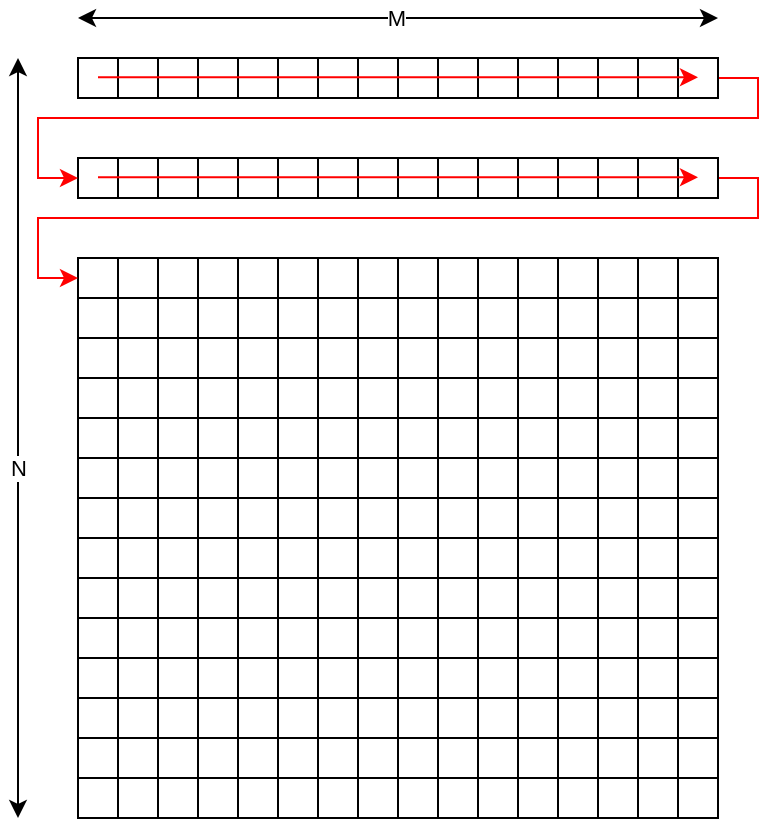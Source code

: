 <mxfile version="22.1.2" type="device">
  <diagram name="Page-1" id="9ADpsGQPW12dxdF6ZerZ">
    <mxGraphModel dx="733" dy="606" grid="1" gridSize="10" guides="1" tooltips="1" connect="1" arrows="1" fold="1" page="1" pageScale="1" pageWidth="827" pageHeight="1169" math="0" shadow="0">
      <root>
        <mxCell id="0" />
        <mxCell id="1" parent="0" />
        <mxCell id="JiLWpwbMJT4WZsWwf3IR-1" value="" style="whiteSpace=wrap;html=1;aspect=fixed;" vertex="1" parent="1">
          <mxGeometry x="240" y="240" width="20" height="20" as="geometry" />
        </mxCell>
        <mxCell id="JiLWpwbMJT4WZsWwf3IR-2" value="" style="whiteSpace=wrap;html=1;aspect=fixed;" vertex="1" parent="1">
          <mxGeometry x="260" y="240" width="20" height="20" as="geometry" />
        </mxCell>
        <mxCell id="JiLWpwbMJT4WZsWwf3IR-3" value="" style="whiteSpace=wrap;html=1;aspect=fixed;" vertex="1" parent="1">
          <mxGeometry x="280" y="240" width="20" height="20" as="geometry" />
        </mxCell>
        <mxCell id="JiLWpwbMJT4WZsWwf3IR-4" value="" style="whiteSpace=wrap;html=1;aspect=fixed;" vertex="1" parent="1">
          <mxGeometry x="300" y="240" width="20" height="20" as="geometry" />
        </mxCell>
        <mxCell id="JiLWpwbMJT4WZsWwf3IR-5" value="" style="whiteSpace=wrap;html=1;aspect=fixed;" vertex="1" parent="1">
          <mxGeometry x="320" y="240" width="20" height="20" as="geometry" />
        </mxCell>
        <mxCell id="JiLWpwbMJT4WZsWwf3IR-6" value="" style="whiteSpace=wrap;html=1;aspect=fixed;" vertex="1" parent="1">
          <mxGeometry x="340" y="240" width="20" height="20" as="geometry" />
        </mxCell>
        <mxCell id="JiLWpwbMJT4WZsWwf3IR-7" value="" style="whiteSpace=wrap;html=1;aspect=fixed;" vertex="1" parent="1">
          <mxGeometry x="360" y="240" width="20" height="20" as="geometry" />
        </mxCell>
        <mxCell id="JiLWpwbMJT4WZsWwf3IR-8" value="" style="whiteSpace=wrap;html=1;aspect=fixed;" vertex="1" parent="1">
          <mxGeometry x="380" y="240" width="20" height="20" as="geometry" />
        </mxCell>
        <mxCell id="JiLWpwbMJT4WZsWwf3IR-9" value="" style="whiteSpace=wrap;html=1;aspect=fixed;" vertex="1" parent="1">
          <mxGeometry x="400" y="240" width="20" height="20" as="geometry" />
        </mxCell>
        <mxCell id="JiLWpwbMJT4WZsWwf3IR-10" value="" style="whiteSpace=wrap;html=1;aspect=fixed;" vertex="1" parent="1">
          <mxGeometry x="420" y="240" width="20" height="20" as="geometry" />
        </mxCell>
        <mxCell id="JiLWpwbMJT4WZsWwf3IR-11" value="" style="whiteSpace=wrap;html=1;aspect=fixed;" vertex="1" parent="1">
          <mxGeometry x="440" y="240" width="20" height="20" as="geometry" />
        </mxCell>
        <mxCell id="JiLWpwbMJT4WZsWwf3IR-12" value="" style="whiteSpace=wrap;html=1;aspect=fixed;" vertex="1" parent="1">
          <mxGeometry x="460" y="240" width="20" height="20" as="geometry" />
        </mxCell>
        <mxCell id="JiLWpwbMJT4WZsWwf3IR-13" value="" style="whiteSpace=wrap;html=1;aspect=fixed;" vertex="1" parent="1">
          <mxGeometry x="240" y="290" width="20" height="20" as="geometry" />
        </mxCell>
        <mxCell id="JiLWpwbMJT4WZsWwf3IR-14" value="" style="whiteSpace=wrap;html=1;aspect=fixed;" vertex="1" parent="1">
          <mxGeometry x="260" y="290" width="20" height="20" as="geometry" />
        </mxCell>
        <mxCell id="JiLWpwbMJT4WZsWwf3IR-15" value="" style="whiteSpace=wrap;html=1;aspect=fixed;" vertex="1" parent="1">
          <mxGeometry x="280" y="290" width="20" height="20" as="geometry" />
        </mxCell>
        <mxCell id="JiLWpwbMJT4WZsWwf3IR-16" value="" style="whiteSpace=wrap;html=1;aspect=fixed;" vertex="1" parent="1">
          <mxGeometry x="300" y="290" width="20" height="20" as="geometry" />
        </mxCell>
        <mxCell id="JiLWpwbMJT4WZsWwf3IR-17" value="" style="whiteSpace=wrap;html=1;aspect=fixed;" vertex="1" parent="1">
          <mxGeometry x="320" y="290" width="20" height="20" as="geometry" />
        </mxCell>
        <mxCell id="JiLWpwbMJT4WZsWwf3IR-18" value="" style="whiteSpace=wrap;html=1;aspect=fixed;" vertex="1" parent="1">
          <mxGeometry x="340" y="290" width="20" height="20" as="geometry" />
        </mxCell>
        <mxCell id="JiLWpwbMJT4WZsWwf3IR-19" value="" style="whiteSpace=wrap;html=1;aspect=fixed;" vertex="1" parent="1">
          <mxGeometry x="360" y="290" width="20" height="20" as="geometry" />
        </mxCell>
        <mxCell id="JiLWpwbMJT4WZsWwf3IR-20" value="" style="whiteSpace=wrap;html=1;aspect=fixed;" vertex="1" parent="1">
          <mxGeometry x="380" y="290" width="20" height="20" as="geometry" />
        </mxCell>
        <mxCell id="JiLWpwbMJT4WZsWwf3IR-21" value="" style="whiteSpace=wrap;html=1;aspect=fixed;" vertex="1" parent="1">
          <mxGeometry x="400" y="290" width="20" height="20" as="geometry" />
        </mxCell>
        <mxCell id="JiLWpwbMJT4WZsWwf3IR-22" value="" style="whiteSpace=wrap;html=1;aspect=fixed;" vertex="1" parent="1">
          <mxGeometry x="420" y="290" width="20" height="20" as="geometry" />
        </mxCell>
        <mxCell id="JiLWpwbMJT4WZsWwf3IR-23" value="" style="whiteSpace=wrap;html=1;aspect=fixed;" vertex="1" parent="1">
          <mxGeometry x="440" y="290" width="20" height="20" as="geometry" />
        </mxCell>
        <mxCell id="JiLWpwbMJT4WZsWwf3IR-24" value="" style="whiteSpace=wrap;html=1;aspect=fixed;" vertex="1" parent="1">
          <mxGeometry x="460" y="290" width="20" height="20" as="geometry" />
        </mxCell>
        <mxCell id="JiLWpwbMJT4WZsWwf3IR-25" value="" style="whiteSpace=wrap;html=1;aspect=fixed;" vertex="1" parent="1">
          <mxGeometry x="240" y="340" width="20" height="20" as="geometry" />
        </mxCell>
        <mxCell id="JiLWpwbMJT4WZsWwf3IR-26" value="" style="whiteSpace=wrap;html=1;aspect=fixed;" vertex="1" parent="1">
          <mxGeometry x="260" y="340" width="20" height="20" as="geometry" />
        </mxCell>
        <mxCell id="JiLWpwbMJT4WZsWwf3IR-27" value="" style="whiteSpace=wrap;html=1;aspect=fixed;" vertex="1" parent="1">
          <mxGeometry x="280" y="340" width="20" height="20" as="geometry" />
        </mxCell>
        <mxCell id="JiLWpwbMJT4WZsWwf3IR-28" value="" style="whiteSpace=wrap;html=1;aspect=fixed;" vertex="1" parent="1">
          <mxGeometry x="300" y="340" width="20" height="20" as="geometry" />
        </mxCell>
        <mxCell id="JiLWpwbMJT4WZsWwf3IR-29" value="" style="whiteSpace=wrap;html=1;aspect=fixed;" vertex="1" parent="1">
          <mxGeometry x="320" y="340" width="20" height="20" as="geometry" />
        </mxCell>
        <mxCell id="JiLWpwbMJT4WZsWwf3IR-30" value="" style="whiteSpace=wrap;html=1;aspect=fixed;" vertex="1" parent="1">
          <mxGeometry x="340" y="340" width="20" height="20" as="geometry" />
        </mxCell>
        <mxCell id="JiLWpwbMJT4WZsWwf3IR-31" value="" style="whiteSpace=wrap;html=1;aspect=fixed;" vertex="1" parent="1">
          <mxGeometry x="360" y="340" width="20" height="20" as="geometry" />
        </mxCell>
        <mxCell id="JiLWpwbMJT4WZsWwf3IR-32" value="" style="whiteSpace=wrap;html=1;aspect=fixed;" vertex="1" parent="1">
          <mxGeometry x="380" y="340" width="20" height="20" as="geometry" />
        </mxCell>
        <mxCell id="JiLWpwbMJT4WZsWwf3IR-33" value="" style="whiteSpace=wrap;html=1;aspect=fixed;" vertex="1" parent="1">
          <mxGeometry x="400" y="340" width="20" height="20" as="geometry" />
        </mxCell>
        <mxCell id="JiLWpwbMJT4WZsWwf3IR-34" value="" style="whiteSpace=wrap;html=1;aspect=fixed;" vertex="1" parent="1">
          <mxGeometry x="420" y="340" width="20" height="20" as="geometry" />
        </mxCell>
        <mxCell id="JiLWpwbMJT4WZsWwf3IR-35" value="" style="whiteSpace=wrap;html=1;aspect=fixed;" vertex="1" parent="1">
          <mxGeometry x="440" y="340" width="20" height="20" as="geometry" />
        </mxCell>
        <mxCell id="JiLWpwbMJT4WZsWwf3IR-36" value="" style="whiteSpace=wrap;html=1;aspect=fixed;" vertex="1" parent="1">
          <mxGeometry x="460" y="340" width="20" height="20" as="geometry" />
        </mxCell>
        <mxCell id="JiLWpwbMJT4WZsWwf3IR-37" value="" style="whiteSpace=wrap;html=1;aspect=fixed;" vertex="1" parent="1">
          <mxGeometry x="240" y="360" width="20" height="20" as="geometry" />
        </mxCell>
        <mxCell id="JiLWpwbMJT4WZsWwf3IR-38" value="" style="whiteSpace=wrap;html=1;aspect=fixed;" vertex="1" parent="1">
          <mxGeometry x="260" y="360" width="20" height="20" as="geometry" />
        </mxCell>
        <mxCell id="JiLWpwbMJT4WZsWwf3IR-39" value="" style="whiteSpace=wrap;html=1;aspect=fixed;" vertex="1" parent="1">
          <mxGeometry x="280" y="360" width="20" height="20" as="geometry" />
        </mxCell>
        <mxCell id="JiLWpwbMJT4WZsWwf3IR-40" value="" style="whiteSpace=wrap;html=1;aspect=fixed;" vertex="1" parent="1">
          <mxGeometry x="300" y="360" width="20" height="20" as="geometry" />
        </mxCell>
        <mxCell id="JiLWpwbMJT4WZsWwf3IR-41" value="" style="whiteSpace=wrap;html=1;aspect=fixed;" vertex="1" parent="1">
          <mxGeometry x="320" y="360" width="20" height="20" as="geometry" />
        </mxCell>
        <mxCell id="JiLWpwbMJT4WZsWwf3IR-42" value="" style="whiteSpace=wrap;html=1;aspect=fixed;" vertex="1" parent="1">
          <mxGeometry x="340" y="360" width="20" height="20" as="geometry" />
        </mxCell>
        <mxCell id="JiLWpwbMJT4WZsWwf3IR-43" value="" style="whiteSpace=wrap;html=1;aspect=fixed;" vertex="1" parent="1">
          <mxGeometry x="360" y="360" width="20" height="20" as="geometry" />
        </mxCell>
        <mxCell id="JiLWpwbMJT4WZsWwf3IR-44" value="" style="whiteSpace=wrap;html=1;aspect=fixed;" vertex="1" parent="1">
          <mxGeometry x="380" y="360" width="20" height="20" as="geometry" />
        </mxCell>
        <mxCell id="JiLWpwbMJT4WZsWwf3IR-45" value="" style="whiteSpace=wrap;html=1;aspect=fixed;" vertex="1" parent="1">
          <mxGeometry x="400" y="360" width="20" height="20" as="geometry" />
        </mxCell>
        <mxCell id="JiLWpwbMJT4WZsWwf3IR-46" value="" style="whiteSpace=wrap;html=1;aspect=fixed;" vertex="1" parent="1">
          <mxGeometry x="420" y="360" width="20" height="20" as="geometry" />
        </mxCell>
        <mxCell id="JiLWpwbMJT4WZsWwf3IR-47" value="" style="whiteSpace=wrap;html=1;aspect=fixed;" vertex="1" parent="1">
          <mxGeometry x="440" y="360" width="20" height="20" as="geometry" />
        </mxCell>
        <mxCell id="JiLWpwbMJT4WZsWwf3IR-48" value="" style="whiteSpace=wrap;html=1;aspect=fixed;" vertex="1" parent="1">
          <mxGeometry x="460" y="360" width="20" height="20" as="geometry" />
        </mxCell>
        <mxCell id="JiLWpwbMJT4WZsWwf3IR-49" value="" style="whiteSpace=wrap;html=1;aspect=fixed;" vertex="1" parent="1">
          <mxGeometry x="240" y="380" width="20" height="20" as="geometry" />
        </mxCell>
        <mxCell id="JiLWpwbMJT4WZsWwf3IR-50" value="" style="whiteSpace=wrap;html=1;aspect=fixed;" vertex="1" parent="1">
          <mxGeometry x="260" y="380" width="20" height="20" as="geometry" />
        </mxCell>
        <mxCell id="JiLWpwbMJT4WZsWwf3IR-51" value="" style="whiteSpace=wrap;html=1;aspect=fixed;" vertex="1" parent="1">
          <mxGeometry x="280" y="380" width="20" height="20" as="geometry" />
        </mxCell>
        <mxCell id="JiLWpwbMJT4WZsWwf3IR-52" value="" style="whiteSpace=wrap;html=1;aspect=fixed;" vertex="1" parent="1">
          <mxGeometry x="300" y="380" width="20" height="20" as="geometry" />
        </mxCell>
        <mxCell id="JiLWpwbMJT4WZsWwf3IR-53" value="" style="whiteSpace=wrap;html=1;aspect=fixed;" vertex="1" parent="1">
          <mxGeometry x="320" y="380" width="20" height="20" as="geometry" />
        </mxCell>
        <mxCell id="JiLWpwbMJT4WZsWwf3IR-54" value="" style="whiteSpace=wrap;html=1;aspect=fixed;" vertex="1" parent="1">
          <mxGeometry x="340" y="380" width="20" height="20" as="geometry" />
        </mxCell>
        <mxCell id="JiLWpwbMJT4WZsWwf3IR-55" value="" style="whiteSpace=wrap;html=1;aspect=fixed;" vertex="1" parent="1">
          <mxGeometry x="360" y="380" width="20" height="20" as="geometry" />
        </mxCell>
        <mxCell id="JiLWpwbMJT4WZsWwf3IR-56" value="" style="whiteSpace=wrap;html=1;aspect=fixed;" vertex="1" parent="1">
          <mxGeometry x="380" y="380" width="20" height="20" as="geometry" />
        </mxCell>
        <mxCell id="JiLWpwbMJT4WZsWwf3IR-57" value="" style="whiteSpace=wrap;html=1;aspect=fixed;" vertex="1" parent="1">
          <mxGeometry x="400" y="380" width="20" height="20" as="geometry" />
        </mxCell>
        <mxCell id="JiLWpwbMJT4WZsWwf3IR-58" value="" style="whiteSpace=wrap;html=1;aspect=fixed;" vertex="1" parent="1">
          <mxGeometry x="420" y="380" width="20" height="20" as="geometry" />
        </mxCell>
        <mxCell id="JiLWpwbMJT4WZsWwf3IR-59" value="" style="whiteSpace=wrap;html=1;aspect=fixed;" vertex="1" parent="1">
          <mxGeometry x="440" y="380" width="20" height="20" as="geometry" />
        </mxCell>
        <mxCell id="JiLWpwbMJT4WZsWwf3IR-60" value="" style="whiteSpace=wrap;html=1;aspect=fixed;" vertex="1" parent="1">
          <mxGeometry x="460" y="380" width="20" height="20" as="geometry" />
        </mxCell>
        <mxCell id="JiLWpwbMJT4WZsWwf3IR-61" value="" style="whiteSpace=wrap;html=1;aspect=fixed;" vertex="1" parent="1">
          <mxGeometry x="240" y="400" width="20" height="20" as="geometry" />
        </mxCell>
        <mxCell id="JiLWpwbMJT4WZsWwf3IR-62" value="" style="whiteSpace=wrap;html=1;aspect=fixed;" vertex="1" parent="1">
          <mxGeometry x="260" y="400" width="20" height="20" as="geometry" />
        </mxCell>
        <mxCell id="JiLWpwbMJT4WZsWwf3IR-63" value="" style="whiteSpace=wrap;html=1;aspect=fixed;" vertex="1" parent="1">
          <mxGeometry x="280" y="400" width="20" height="20" as="geometry" />
        </mxCell>
        <mxCell id="JiLWpwbMJT4WZsWwf3IR-64" value="" style="whiteSpace=wrap;html=1;aspect=fixed;" vertex="1" parent="1">
          <mxGeometry x="300" y="400" width="20" height="20" as="geometry" />
        </mxCell>
        <mxCell id="JiLWpwbMJT4WZsWwf3IR-65" value="" style="whiteSpace=wrap;html=1;aspect=fixed;" vertex="1" parent="1">
          <mxGeometry x="320" y="400" width="20" height="20" as="geometry" />
        </mxCell>
        <mxCell id="JiLWpwbMJT4WZsWwf3IR-66" value="" style="whiteSpace=wrap;html=1;aspect=fixed;" vertex="1" parent="1">
          <mxGeometry x="340" y="400" width="20" height="20" as="geometry" />
        </mxCell>
        <mxCell id="JiLWpwbMJT4WZsWwf3IR-67" value="" style="whiteSpace=wrap;html=1;aspect=fixed;" vertex="1" parent="1">
          <mxGeometry x="360" y="400" width="20" height="20" as="geometry" />
        </mxCell>
        <mxCell id="JiLWpwbMJT4WZsWwf3IR-68" value="" style="whiteSpace=wrap;html=1;aspect=fixed;" vertex="1" parent="1">
          <mxGeometry x="380" y="400" width="20" height="20" as="geometry" />
        </mxCell>
        <mxCell id="JiLWpwbMJT4WZsWwf3IR-69" value="" style="whiteSpace=wrap;html=1;aspect=fixed;" vertex="1" parent="1">
          <mxGeometry x="400" y="400" width="20" height="20" as="geometry" />
        </mxCell>
        <mxCell id="JiLWpwbMJT4WZsWwf3IR-70" value="" style="whiteSpace=wrap;html=1;aspect=fixed;" vertex="1" parent="1">
          <mxGeometry x="420" y="400" width="20" height="20" as="geometry" />
        </mxCell>
        <mxCell id="JiLWpwbMJT4WZsWwf3IR-71" value="" style="whiteSpace=wrap;html=1;aspect=fixed;" vertex="1" parent="1">
          <mxGeometry x="440" y="400" width="20" height="20" as="geometry" />
        </mxCell>
        <mxCell id="JiLWpwbMJT4WZsWwf3IR-72" value="" style="whiteSpace=wrap;html=1;aspect=fixed;" vertex="1" parent="1">
          <mxGeometry x="460" y="400" width="20" height="20" as="geometry" />
        </mxCell>
        <mxCell id="JiLWpwbMJT4WZsWwf3IR-73" value="" style="whiteSpace=wrap;html=1;aspect=fixed;" vertex="1" parent="1">
          <mxGeometry x="240" y="420" width="20" height="20" as="geometry" />
        </mxCell>
        <mxCell id="JiLWpwbMJT4WZsWwf3IR-74" value="" style="whiteSpace=wrap;html=1;aspect=fixed;" vertex="1" parent="1">
          <mxGeometry x="260" y="420" width="20" height="20" as="geometry" />
        </mxCell>
        <mxCell id="JiLWpwbMJT4WZsWwf3IR-75" value="" style="whiteSpace=wrap;html=1;aspect=fixed;" vertex="1" parent="1">
          <mxGeometry x="280" y="420" width="20" height="20" as="geometry" />
        </mxCell>
        <mxCell id="JiLWpwbMJT4WZsWwf3IR-76" value="" style="whiteSpace=wrap;html=1;aspect=fixed;" vertex="1" parent="1">
          <mxGeometry x="300" y="420" width="20" height="20" as="geometry" />
        </mxCell>
        <mxCell id="JiLWpwbMJT4WZsWwf3IR-77" value="" style="whiteSpace=wrap;html=1;aspect=fixed;" vertex="1" parent="1">
          <mxGeometry x="320" y="420" width="20" height="20" as="geometry" />
        </mxCell>
        <mxCell id="JiLWpwbMJT4WZsWwf3IR-78" value="" style="whiteSpace=wrap;html=1;aspect=fixed;" vertex="1" parent="1">
          <mxGeometry x="340" y="420" width="20" height="20" as="geometry" />
        </mxCell>
        <mxCell id="JiLWpwbMJT4WZsWwf3IR-79" value="" style="whiteSpace=wrap;html=1;aspect=fixed;" vertex="1" parent="1">
          <mxGeometry x="360" y="420" width="20" height="20" as="geometry" />
        </mxCell>
        <mxCell id="JiLWpwbMJT4WZsWwf3IR-80" value="" style="whiteSpace=wrap;html=1;aspect=fixed;" vertex="1" parent="1">
          <mxGeometry x="380" y="420" width="20" height="20" as="geometry" />
        </mxCell>
        <mxCell id="JiLWpwbMJT4WZsWwf3IR-81" value="" style="whiteSpace=wrap;html=1;aspect=fixed;" vertex="1" parent="1">
          <mxGeometry x="400" y="420" width="20" height="20" as="geometry" />
        </mxCell>
        <mxCell id="JiLWpwbMJT4WZsWwf3IR-82" value="" style="whiteSpace=wrap;html=1;aspect=fixed;" vertex="1" parent="1">
          <mxGeometry x="420" y="420" width="20" height="20" as="geometry" />
        </mxCell>
        <mxCell id="JiLWpwbMJT4WZsWwf3IR-83" value="" style="whiteSpace=wrap;html=1;aspect=fixed;" vertex="1" parent="1">
          <mxGeometry x="440" y="420" width="20" height="20" as="geometry" />
        </mxCell>
        <mxCell id="JiLWpwbMJT4WZsWwf3IR-84" value="" style="whiteSpace=wrap;html=1;aspect=fixed;" vertex="1" parent="1">
          <mxGeometry x="460" y="420" width="20" height="20" as="geometry" />
        </mxCell>
        <mxCell id="JiLWpwbMJT4WZsWwf3IR-85" value="" style="whiteSpace=wrap;html=1;aspect=fixed;" vertex="1" parent="1">
          <mxGeometry x="240" y="440" width="20" height="20" as="geometry" />
        </mxCell>
        <mxCell id="JiLWpwbMJT4WZsWwf3IR-86" value="" style="whiteSpace=wrap;html=1;aspect=fixed;" vertex="1" parent="1">
          <mxGeometry x="260" y="440" width="20" height="20" as="geometry" />
        </mxCell>
        <mxCell id="JiLWpwbMJT4WZsWwf3IR-87" value="" style="whiteSpace=wrap;html=1;aspect=fixed;" vertex="1" parent="1">
          <mxGeometry x="280" y="440" width="20" height="20" as="geometry" />
        </mxCell>
        <mxCell id="JiLWpwbMJT4WZsWwf3IR-88" value="" style="whiteSpace=wrap;html=1;aspect=fixed;" vertex="1" parent="1">
          <mxGeometry x="300" y="440" width="20" height="20" as="geometry" />
        </mxCell>
        <mxCell id="JiLWpwbMJT4WZsWwf3IR-89" value="" style="whiteSpace=wrap;html=1;aspect=fixed;" vertex="1" parent="1">
          <mxGeometry x="320" y="440" width="20" height="20" as="geometry" />
        </mxCell>
        <mxCell id="JiLWpwbMJT4WZsWwf3IR-90" value="" style="whiteSpace=wrap;html=1;aspect=fixed;" vertex="1" parent="1">
          <mxGeometry x="340" y="440" width="20" height="20" as="geometry" />
        </mxCell>
        <mxCell id="JiLWpwbMJT4WZsWwf3IR-91" value="" style="whiteSpace=wrap;html=1;aspect=fixed;" vertex="1" parent="1">
          <mxGeometry x="360" y="440" width="20" height="20" as="geometry" />
        </mxCell>
        <mxCell id="JiLWpwbMJT4WZsWwf3IR-92" value="" style="whiteSpace=wrap;html=1;aspect=fixed;" vertex="1" parent="1">
          <mxGeometry x="380" y="440" width="20" height="20" as="geometry" />
        </mxCell>
        <mxCell id="JiLWpwbMJT4WZsWwf3IR-93" value="" style="whiteSpace=wrap;html=1;aspect=fixed;" vertex="1" parent="1">
          <mxGeometry x="400" y="440" width="20" height="20" as="geometry" />
        </mxCell>
        <mxCell id="JiLWpwbMJT4WZsWwf3IR-94" value="" style="whiteSpace=wrap;html=1;aspect=fixed;" vertex="1" parent="1">
          <mxGeometry x="420" y="440" width="20" height="20" as="geometry" />
        </mxCell>
        <mxCell id="JiLWpwbMJT4WZsWwf3IR-95" value="" style="whiteSpace=wrap;html=1;aspect=fixed;" vertex="1" parent="1">
          <mxGeometry x="440" y="440" width="20" height="20" as="geometry" />
        </mxCell>
        <mxCell id="JiLWpwbMJT4WZsWwf3IR-96" value="" style="whiteSpace=wrap;html=1;aspect=fixed;" vertex="1" parent="1">
          <mxGeometry x="460" y="440" width="20" height="20" as="geometry" />
        </mxCell>
        <mxCell id="JiLWpwbMJT4WZsWwf3IR-97" value="" style="whiteSpace=wrap;html=1;aspect=fixed;" vertex="1" parent="1">
          <mxGeometry x="240" y="460" width="20" height="20" as="geometry" />
        </mxCell>
        <mxCell id="JiLWpwbMJT4WZsWwf3IR-98" value="" style="whiteSpace=wrap;html=1;aspect=fixed;" vertex="1" parent="1">
          <mxGeometry x="260" y="460" width="20" height="20" as="geometry" />
        </mxCell>
        <mxCell id="JiLWpwbMJT4WZsWwf3IR-99" value="" style="whiteSpace=wrap;html=1;aspect=fixed;" vertex="1" parent="1">
          <mxGeometry x="280" y="460" width="20" height="20" as="geometry" />
        </mxCell>
        <mxCell id="JiLWpwbMJT4WZsWwf3IR-100" value="" style="whiteSpace=wrap;html=1;aspect=fixed;" vertex="1" parent="1">
          <mxGeometry x="300" y="460" width="20" height="20" as="geometry" />
        </mxCell>
        <mxCell id="JiLWpwbMJT4WZsWwf3IR-101" value="" style="whiteSpace=wrap;html=1;aspect=fixed;" vertex="1" parent="1">
          <mxGeometry x="320" y="460" width="20" height="20" as="geometry" />
        </mxCell>
        <mxCell id="JiLWpwbMJT4WZsWwf3IR-102" value="" style="whiteSpace=wrap;html=1;aspect=fixed;" vertex="1" parent="1">
          <mxGeometry x="340" y="460" width="20" height="20" as="geometry" />
        </mxCell>
        <mxCell id="JiLWpwbMJT4WZsWwf3IR-103" value="" style="whiteSpace=wrap;html=1;aspect=fixed;" vertex="1" parent="1">
          <mxGeometry x="360" y="460" width="20" height="20" as="geometry" />
        </mxCell>
        <mxCell id="JiLWpwbMJT4WZsWwf3IR-104" value="" style="whiteSpace=wrap;html=1;aspect=fixed;" vertex="1" parent="1">
          <mxGeometry x="380" y="460" width="20" height="20" as="geometry" />
        </mxCell>
        <mxCell id="JiLWpwbMJT4WZsWwf3IR-105" value="" style="whiteSpace=wrap;html=1;aspect=fixed;" vertex="1" parent="1">
          <mxGeometry x="400" y="460" width="20" height="20" as="geometry" />
        </mxCell>
        <mxCell id="JiLWpwbMJT4WZsWwf3IR-106" value="" style="whiteSpace=wrap;html=1;aspect=fixed;" vertex="1" parent="1">
          <mxGeometry x="420" y="460" width="20" height="20" as="geometry" />
        </mxCell>
        <mxCell id="JiLWpwbMJT4WZsWwf3IR-107" value="" style="whiteSpace=wrap;html=1;aspect=fixed;" vertex="1" parent="1">
          <mxGeometry x="440" y="460" width="20" height="20" as="geometry" />
        </mxCell>
        <mxCell id="JiLWpwbMJT4WZsWwf3IR-108" value="" style="whiteSpace=wrap;html=1;aspect=fixed;" vertex="1" parent="1">
          <mxGeometry x="460" y="460" width="20" height="20" as="geometry" />
        </mxCell>
        <mxCell id="JiLWpwbMJT4WZsWwf3IR-109" value="" style="whiteSpace=wrap;html=1;aspect=fixed;" vertex="1" parent="1">
          <mxGeometry x="240" y="480" width="20" height="20" as="geometry" />
        </mxCell>
        <mxCell id="JiLWpwbMJT4WZsWwf3IR-110" value="" style="whiteSpace=wrap;html=1;aspect=fixed;" vertex="1" parent="1">
          <mxGeometry x="260" y="480" width="20" height="20" as="geometry" />
        </mxCell>
        <mxCell id="JiLWpwbMJT4WZsWwf3IR-111" value="" style="whiteSpace=wrap;html=1;aspect=fixed;" vertex="1" parent="1">
          <mxGeometry x="280" y="480" width="20" height="20" as="geometry" />
        </mxCell>
        <mxCell id="JiLWpwbMJT4WZsWwf3IR-112" value="" style="whiteSpace=wrap;html=1;aspect=fixed;" vertex="1" parent="1">
          <mxGeometry x="300" y="480" width="20" height="20" as="geometry" />
        </mxCell>
        <mxCell id="JiLWpwbMJT4WZsWwf3IR-113" value="" style="whiteSpace=wrap;html=1;aspect=fixed;" vertex="1" parent="1">
          <mxGeometry x="320" y="480" width="20" height="20" as="geometry" />
        </mxCell>
        <mxCell id="JiLWpwbMJT4WZsWwf3IR-114" value="" style="whiteSpace=wrap;html=1;aspect=fixed;" vertex="1" parent="1">
          <mxGeometry x="340" y="480" width="20" height="20" as="geometry" />
        </mxCell>
        <mxCell id="JiLWpwbMJT4WZsWwf3IR-115" value="" style="whiteSpace=wrap;html=1;aspect=fixed;" vertex="1" parent="1">
          <mxGeometry x="360" y="480" width="20" height="20" as="geometry" />
        </mxCell>
        <mxCell id="JiLWpwbMJT4WZsWwf3IR-116" value="" style="whiteSpace=wrap;html=1;aspect=fixed;" vertex="1" parent="1">
          <mxGeometry x="380" y="480" width="20" height="20" as="geometry" />
        </mxCell>
        <mxCell id="JiLWpwbMJT4WZsWwf3IR-117" value="" style="whiteSpace=wrap;html=1;aspect=fixed;" vertex="1" parent="1">
          <mxGeometry x="400" y="480" width="20" height="20" as="geometry" />
        </mxCell>
        <mxCell id="JiLWpwbMJT4WZsWwf3IR-118" value="" style="whiteSpace=wrap;html=1;aspect=fixed;" vertex="1" parent="1">
          <mxGeometry x="420" y="480" width="20" height="20" as="geometry" />
        </mxCell>
        <mxCell id="JiLWpwbMJT4WZsWwf3IR-119" value="" style="whiteSpace=wrap;html=1;aspect=fixed;" vertex="1" parent="1">
          <mxGeometry x="440" y="480" width="20" height="20" as="geometry" />
        </mxCell>
        <mxCell id="JiLWpwbMJT4WZsWwf3IR-120" value="" style="whiteSpace=wrap;html=1;aspect=fixed;" vertex="1" parent="1">
          <mxGeometry x="460" y="480" width="20" height="20" as="geometry" />
        </mxCell>
        <mxCell id="JiLWpwbMJT4WZsWwf3IR-121" value="" style="whiteSpace=wrap;html=1;aspect=fixed;" vertex="1" parent="1">
          <mxGeometry x="240" y="500" width="20" height="20" as="geometry" />
        </mxCell>
        <mxCell id="JiLWpwbMJT4WZsWwf3IR-122" value="" style="whiteSpace=wrap;html=1;aspect=fixed;" vertex="1" parent="1">
          <mxGeometry x="260" y="500" width="20" height="20" as="geometry" />
        </mxCell>
        <mxCell id="JiLWpwbMJT4WZsWwf3IR-123" value="" style="whiteSpace=wrap;html=1;aspect=fixed;" vertex="1" parent="1">
          <mxGeometry x="280" y="500" width="20" height="20" as="geometry" />
        </mxCell>
        <mxCell id="JiLWpwbMJT4WZsWwf3IR-124" value="" style="whiteSpace=wrap;html=1;aspect=fixed;" vertex="1" parent="1">
          <mxGeometry x="300" y="500" width="20" height="20" as="geometry" />
        </mxCell>
        <mxCell id="JiLWpwbMJT4WZsWwf3IR-125" value="" style="whiteSpace=wrap;html=1;aspect=fixed;" vertex="1" parent="1">
          <mxGeometry x="320" y="500" width="20" height="20" as="geometry" />
        </mxCell>
        <mxCell id="JiLWpwbMJT4WZsWwf3IR-126" value="" style="whiteSpace=wrap;html=1;aspect=fixed;" vertex="1" parent="1">
          <mxGeometry x="340" y="500" width="20" height="20" as="geometry" />
        </mxCell>
        <mxCell id="JiLWpwbMJT4WZsWwf3IR-127" value="" style="whiteSpace=wrap;html=1;aspect=fixed;" vertex="1" parent="1">
          <mxGeometry x="360" y="500" width="20" height="20" as="geometry" />
        </mxCell>
        <mxCell id="JiLWpwbMJT4WZsWwf3IR-128" value="" style="whiteSpace=wrap;html=1;aspect=fixed;" vertex="1" parent="1">
          <mxGeometry x="380" y="500" width="20" height="20" as="geometry" />
        </mxCell>
        <mxCell id="JiLWpwbMJT4WZsWwf3IR-129" value="" style="whiteSpace=wrap;html=1;aspect=fixed;" vertex="1" parent="1">
          <mxGeometry x="400" y="500" width="20" height="20" as="geometry" />
        </mxCell>
        <mxCell id="JiLWpwbMJT4WZsWwf3IR-130" value="" style="whiteSpace=wrap;html=1;aspect=fixed;" vertex="1" parent="1">
          <mxGeometry x="420" y="500" width="20" height="20" as="geometry" />
        </mxCell>
        <mxCell id="JiLWpwbMJT4WZsWwf3IR-131" value="" style="whiteSpace=wrap;html=1;aspect=fixed;" vertex="1" parent="1">
          <mxGeometry x="440" y="500" width="20" height="20" as="geometry" />
        </mxCell>
        <mxCell id="JiLWpwbMJT4WZsWwf3IR-132" value="" style="whiteSpace=wrap;html=1;aspect=fixed;" vertex="1" parent="1">
          <mxGeometry x="460" y="500" width="20" height="20" as="geometry" />
        </mxCell>
        <mxCell id="JiLWpwbMJT4WZsWwf3IR-133" value="" style="whiteSpace=wrap;html=1;aspect=fixed;" vertex="1" parent="1">
          <mxGeometry x="240" y="520" width="20" height="20" as="geometry" />
        </mxCell>
        <mxCell id="JiLWpwbMJT4WZsWwf3IR-134" value="" style="whiteSpace=wrap;html=1;aspect=fixed;" vertex="1" parent="1">
          <mxGeometry x="260" y="520" width="20" height="20" as="geometry" />
        </mxCell>
        <mxCell id="JiLWpwbMJT4WZsWwf3IR-135" value="" style="whiteSpace=wrap;html=1;aspect=fixed;" vertex="1" parent="1">
          <mxGeometry x="280" y="520" width="20" height="20" as="geometry" />
        </mxCell>
        <mxCell id="JiLWpwbMJT4WZsWwf3IR-136" value="" style="whiteSpace=wrap;html=1;aspect=fixed;" vertex="1" parent="1">
          <mxGeometry x="300" y="520" width="20" height="20" as="geometry" />
        </mxCell>
        <mxCell id="JiLWpwbMJT4WZsWwf3IR-137" value="" style="whiteSpace=wrap;html=1;aspect=fixed;" vertex="1" parent="1">
          <mxGeometry x="320" y="520" width="20" height="20" as="geometry" />
        </mxCell>
        <mxCell id="JiLWpwbMJT4WZsWwf3IR-138" value="" style="whiteSpace=wrap;html=1;aspect=fixed;" vertex="1" parent="1">
          <mxGeometry x="340" y="520" width="20" height="20" as="geometry" />
        </mxCell>
        <mxCell id="JiLWpwbMJT4WZsWwf3IR-139" value="" style="whiteSpace=wrap;html=1;aspect=fixed;" vertex="1" parent="1">
          <mxGeometry x="360" y="520" width="20" height="20" as="geometry" />
        </mxCell>
        <mxCell id="JiLWpwbMJT4WZsWwf3IR-140" value="" style="whiteSpace=wrap;html=1;aspect=fixed;" vertex="1" parent="1">
          <mxGeometry x="380" y="520" width="20" height="20" as="geometry" />
        </mxCell>
        <mxCell id="JiLWpwbMJT4WZsWwf3IR-141" value="" style="whiteSpace=wrap;html=1;aspect=fixed;" vertex="1" parent="1">
          <mxGeometry x="400" y="520" width="20" height="20" as="geometry" />
        </mxCell>
        <mxCell id="JiLWpwbMJT4WZsWwf3IR-142" value="" style="whiteSpace=wrap;html=1;aspect=fixed;" vertex="1" parent="1">
          <mxGeometry x="420" y="520" width="20" height="20" as="geometry" />
        </mxCell>
        <mxCell id="JiLWpwbMJT4WZsWwf3IR-143" value="" style="whiteSpace=wrap;html=1;aspect=fixed;" vertex="1" parent="1">
          <mxGeometry x="440" y="520" width="20" height="20" as="geometry" />
        </mxCell>
        <mxCell id="JiLWpwbMJT4WZsWwf3IR-144" value="" style="whiteSpace=wrap;html=1;aspect=fixed;" vertex="1" parent="1">
          <mxGeometry x="460" y="520" width="20" height="20" as="geometry" />
        </mxCell>
        <mxCell id="JiLWpwbMJT4WZsWwf3IR-145" value="" style="whiteSpace=wrap;html=1;aspect=fixed;" vertex="1" parent="1">
          <mxGeometry x="480" y="240" width="20" height="20" as="geometry" />
        </mxCell>
        <mxCell id="JiLWpwbMJT4WZsWwf3IR-146" value="" style="whiteSpace=wrap;html=1;aspect=fixed;" vertex="1" parent="1">
          <mxGeometry x="500" y="240" width="20" height="20" as="geometry" />
        </mxCell>
        <mxCell id="JiLWpwbMJT4WZsWwf3IR-147" value="" style="whiteSpace=wrap;html=1;aspect=fixed;" vertex="1" parent="1">
          <mxGeometry x="520" y="240" width="20" height="20" as="geometry" />
        </mxCell>
        <mxCell id="JiLWpwbMJT4WZsWwf3IR-263" style="edgeStyle=orthogonalEdgeStyle;rounded=0;orthogonalLoop=1;jettySize=auto;html=1;exitX=1;exitY=0.5;exitDx=0;exitDy=0;entryX=0;entryY=0.5;entryDx=0;entryDy=0;strokeColor=#FF0000;" edge="1" parent="1" source="JiLWpwbMJT4WZsWwf3IR-148" target="JiLWpwbMJT4WZsWwf3IR-13">
          <mxGeometry relative="1" as="geometry">
            <Array as="points">
              <mxPoint x="580" y="250" />
              <mxPoint x="580" y="270" />
              <mxPoint x="220" y="270" />
              <mxPoint x="220" y="300" />
            </Array>
          </mxGeometry>
        </mxCell>
        <mxCell id="JiLWpwbMJT4WZsWwf3IR-148" value="" style="whiteSpace=wrap;html=1;aspect=fixed;" vertex="1" parent="1">
          <mxGeometry x="540" y="240" width="20" height="20" as="geometry" />
        </mxCell>
        <mxCell id="JiLWpwbMJT4WZsWwf3IR-149" value="" style="whiteSpace=wrap;html=1;aspect=fixed;" vertex="1" parent="1">
          <mxGeometry x="480" y="290" width="20" height="20" as="geometry" />
        </mxCell>
        <mxCell id="JiLWpwbMJT4WZsWwf3IR-150" value="" style="whiteSpace=wrap;html=1;aspect=fixed;" vertex="1" parent="1">
          <mxGeometry x="500" y="290" width="20" height="20" as="geometry" />
        </mxCell>
        <mxCell id="JiLWpwbMJT4WZsWwf3IR-151" value="" style="whiteSpace=wrap;html=1;aspect=fixed;" vertex="1" parent="1">
          <mxGeometry x="520" y="290" width="20" height="20" as="geometry" />
        </mxCell>
        <mxCell id="JiLWpwbMJT4WZsWwf3IR-265" style="edgeStyle=orthogonalEdgeStyle;rounded=0;orthogonalLoop=1;jettySize=auto;html=1;exitX=1;exitY=0.5;exitDx=0;exitDy=0;entryX=0;entryY=0.5;entryDx=0;entryDy=0;strokeColor=#FF0000;" edge="1" parent="1" source="JiLWpwbMJT4WZsWwf3IR-152" target="JiLWpwbMJT4WZsWwf3IR-25">
          <mxGeometry relative="1" as="geometry">
            <Array as="points">
              <mxPoint x="580" y="300" />
              <mxPoint x="580" y="320" />
              <mxPoint x="220" y="320" />
              <mxPoint x="220" y="350" />
            </Array>
          </mxGeometry>
        </mxCell>
        <mxCell id="JiLWpwbMJT4WZsWwf3IR-152" value="" style="whiteSpace=wrap;html=1;aspect=fixed;" vertex="1" parent="1">
          <mxGeometry x="540" y="290" width="20" height="20" as="geometry" />
        </mxCell>
        <mxCell id="JiLWpwbMJT4WZsWwf3IR-153" value="" style="whiteSpace=wrap;html=1;aspect=fixed;" vertex="1" parent="1">
          <mxGeometry x="480" y="340" width="20" height="20" as="geometry" />
        </mxCell>
        <mxCell id="JiLWpwbMJT4WZsWwf3IR-154" value="" style="whiteSpace=wrap;html=1;aspect=fixed;" vertex="1" parent="1">
          <mxGeometry x="500" y="340" width="20" height="20" as="geometry" />
        </mxCell>
        <mxCell id="JiLWpwbMJT4WZsWwf3IR-155" value="" style="whiteSpace=wrap;html=1;aspect=fixed;" vertex="1" parent="1">
          <mxGeometry x="520" y="340" width="20" height="20" as="geometry" />
        </mxCell>
        <mxCell id="JiLWpwbMJT4WZsWwf3IR-156" value="" style="whiteSpace=wrap;html=1;aspect=fixed;" vertex="1" parent="1">
          <mxGeometry x="540" y="340" width="20" height="20" as="geometry" />
        </mxCell>
        <mxCell id="JiLWpwbMJT4WZsWwf3IR-157" value="" style="whiteSpace=wrap;html=1;aspect=fixed;" vertex="1" parent="1">
          <mxGeometry x="480" y="360" width="20" height="20" as="geometry" />
        </mxCell>
        <mxCell id="JiLWpwbMJT4WZsWwf3IR-158" value="" style="whiteSpace=wrap;html=1;aspect=fixed;" vertex="1" parent="1">
          <mxGeometry x="500" y="360" width="20" height="20" as="geometry" />
        </mxCell>
        <mxCell id="JiLWpwbMJT4WZsWwf3IR-159" value="" style="whiteSpace=wrap;html=1;aspect=fixed;" vertex="1" parent="1">
          <mxGeometry x="520" y="360" width="20" height="20" as="geometry" />
        </mxCell>
        <mxCell id="JiLWpwbMJT4WZsWwf3IR-160" value="" style="whiteSpace=wrap;html=1;aspect=fixed;" vertex="1" parent="1">
          <mxGeometry x="540" y="360" width="20" height="20" as="geometry" />
        </mxCell>
        <mxCell id="JiLWpwbMJT4WZsWwf3IR-161" value="" style="whiteSpace=wrap;html=1;aspect=fixed;" vertex="1" parent="1">
          <mxGeometry x="480" y="380" width="20" height="20" as="geometry" />
        </mxCell>
        <mxCell id="JiLWpwbMJT4WZsWwf3IR-162" value="" style="whiteSpace=wrap;html=1;aspect=fixed;" vertex="1" parent="1">
          <mxGeometry x="500" y="380" width="20" height="20" as="geometry" />
        </mxCell>
        <mxCell id="JiLWpwbMJT4WZsWwf3IR-163" value="" style="whiteSpace=wrap;html=1;aspect=fixed;" vertex="1" parent="1">
          <mxGeometry x="520" y="380" width="20" height="20" as="geometry" />
        </mxCell>
        <mxCell id="JiLWpwbMJT4WZsWwf3IR-164" value="" style="whiteSpace=wrap;html=1;aspect=fixed;" vertex="1" parent="1">
          <mxGeometry x="540" y="380" width="20" height="20" as="geometry" />
        </mxCell>
        <mxCell id="JiLWpwbMJT4WZsWwf3IR-165" value="" style="whiteSpace=wrap;html=1;aspect=fixed;" vertex="1" parent="1">
          <mxGeometry x="480" y="400" width="20" height="20" as="geometry" />
        </mxCell>
        <mxCell id="JiLWpwbMJT4WZsWwf3IR-166" value="" style="whiteSpace=wrap;html=1;aspect=fixed;" vertex="1" parent="1">
          <mxGeometry x="500" y="400" width="20" height="20" as="geometry" />
        </mxCell>
        <mxCell id="JiLWpwbMJT4WZsWwf3IR-167" value="" style="whiteSpace=wrap;html=1;aspect=fixed;" vertex="1" parent="1">
          <mxGeometry x="520" y="400" width="20" height="20" as="geometry" />
        </mxCell>
        <mxCell id="JiLWpwbMJT4WZsWwf3IR-168" value="" style="whiteSpace=wrap;html=1;aspect=fixed;" vertex="1" parent="1">
          <mxGeometry x="540" y="400" width="20" height="20" as="geometry" />
        </mxCell>
        <mxCell id="JiLWpwbMJT4WZsWwf3IR-169" value="" style="whiteSpace=wrap;html=1;aspect=fixed;" vertex="1" parent="1">
          <mxGeometry x="480" y="420" width="20" height="20" as="geometry" />
        </mxCell>
        <mxCell id="JiLWpwbMJT4WZsWwf3IR-170" value="" style="whiteSpace=wrap;html=1;aspect=fixed;" vertex="1" parent="1">
          <mxGeometry x="500" y="420" width="20" height="20" as="geometry" />
        </mxCell>
        <mxCell id="JiLWpwbMJT4WZsWwf3IR-171" value="" style="whiteSpace=wrap;html=1;aspect=fixed;" vertex="1" parent="1">
          <mxGeometry x="520" y="420" width="20" height="20" as="geometry" />
        </mxCell>
        <mxCell id="JiLWpwbMJT4WZsWwf3IR-172" value="" style="whiteSpace=wrap;html=1;aspect=fixed;" vertex="1" parent="1">
          <mxGeometry x="540" y="420" width="20" height="20" as="geometry" />
        </mxCell>
        <mxCell id="JiLWpwbMJT4WZsWwf3IR-173" value="" style="whiteSpace=wrap;html=1;aspect=fixed;" vertex="1" parent="1">
          <mxGeometry x="480" y="440" width="20" height="20" as="geometry" />
        </mxCell>
        <mxCell id="JiLWpwbMJT4WZsWwf3IR-174" value="" style="whiteSpace=wrap;html=1;aspect=fixed;" vertex="1" parent="1">
          <mxGeometry x="500" y="440" width="20" height="20" as="geometry" />
        </mxCell>
        <mxCell id="JiLWpwbMJT4WZsWwf3IR-175" value="" style="whiteSpace=wrap;html=1;aspect=fixed;" vertex="1" parent="1">
          <mxGeometry x="520" y="440" width="20" height="20" as="geometry" />
        </mxCell>
        <mxCell id="JiLWpwbMJT4WZsWwf3IR-176" value="" style="whiteSpace=wrap;html=1;aspect=fixed;" vertex="1" parent="1">
          <mxGeometry x="540" y="440" width="20" height="20" as="geometry" />
        </mxCell>
        <mxCell id="JiLWpwbMJT4WZsWwf3IR-177" value="" style="whiteSpace=wrap;html=1;aspect=fixed;" vertex="1" parent="1">
          <mxGeometry x="480" y="460" width="20" height="20" as="geometry" />
        </mxCell>
        <mxCell id="JiLWpwbMJT4WZsWwf3IR-178" value="" style="whiteSpace=wrap;html=1;aspect=fixed;" vertex="1" parent="1">
          <mxGeometry x="500" y="460" width="20" height="20" as="geometry" />
        </mxCell>
        <mxCell id="JiLWpwbMJT4WZsWwf3IR-179" value="" style="whiteSpace=wrap;html=1;aspect=fixed;" vertex="1" parent="1">
          <mxGeometry x="520" y="460" width="20" height="20" as="geometry" />
        </mxCell>
        <mxCell id="JiLWpwbMJT4WZsWwf3IR-180" value="" style="whiteSpace=wrap;html=1;aspect=fixed;" vertex="1" parent="1">
          <mxGeometry x="540" y="460" width="20" height="20" as="geometry" />
        </mxCell>
        <mxCell id="JiLWpwbMJT4WZsWwf3IR-181" value="" style="whiteSpace=wrap;html=1;aspect=fixed;" vertex="1" parent="1">
          <mxGeometry x="480" y="480" width="20" height="20" as="geometry" />
        </mxCell>
        <mxCell id="JiLWpwbMJT4WZsWwf3IR-182" value="" style="whiteSpace=wrap;html=1;aspect=fixed;" vertex="1" parent="1">
          <mxGeometry x="500" y="480" width="20" height="20" as="geometry" />
        </mxCell>
        <mxCell id="JiLWpwbMJT4WZsWwf3IR-183" value="" style="whiteSpace=wrap;html=1;aspect=fixed;" vertex="1" parent="1">
          <mxGeometry x="520" y="480" width="20" height="20" as="geometry" />
        </mxCell>
        <mxCell id="JiLWpwbMJT4WZsWwf3IR-184" value="" style="whiteSpace=wrap;html=1;aspect=fixed;" vertex="1" parent="1">
          <mxGeometry x="540" y="480" width="20" height="20" as="geometry" />
        </mxCell>
        <mxCell id="JiLWpwbMJT4WZsWwf3IR-185" value="" style="whiteSpace=wrap;html=1;aspect=fixed;" vertex="1" parent="1">
          <mxGeometry x="480" y="500" width="20" height="20" as="geometry" />
        </mxCell>
        <mxCell id="JiLWpwbMJT4WZsWwf3IR-186" value="" style="whiteSpace=wrap;html=1;aspect=fixed;" vertex="1" parent="1">
          <mxGeometry x="500" y="500" width="20" height="20" as="geometry" />
        </mxCell>
        <mxCell id="JiLWpwbMJT4WZsWwf3IR-187" value="" style="whiteSpace=wrap;html=1;aspect=fixed;" vertex="1" parent="1">
          <mxGeometry x="520" y="500" width="20" height="20" as="geometry" />
        </mxCell>
        <mxCell id="JiLWpwbMJT4WZsWwf3IR-188" value="" style="whiteSpace=wrap;html=1;aspect=fixed;" vertex="1" parent="1">
          <mxGeometry x="540" y="500" width="20" height="20" as="geometry" />
        </mxCell>
        <mxCell id="JiLWpwbMJT4WZsWwf3IR-189" value="" style="whiteSpace=wrap;html=1;aspect=fixed;" vertex="1" parent="1">
          <mxGeometry x="480" y="520" width="20" height="20" as="geometry" />
        </mxCell>
        <mxCell id="JiLWpwbMJT4WZsWwf3IR-190" value="" style="whiteSpace=wrap;html=1;aspect=fixed;" vertex="1" parent="1">
          <mxGeometry x="500" y="520" width="20" height="20" as="geometry" />
        </mxCell>
        <mxCell id="JiLWpwbMJT4WZsWwf3IR-191" value="" style="whiteSpace=wrap;html=1;aspect=fixed;" vertex="1" parent="1">
          <mxGeometry x="520" y="520" width="20" height="20" as="geometry" />
        </mxCell>
        <mxCell id="JiLWpwbMJT4WZsWwf3IR-192" value="" style="whiteSpace=wrap;html=1;aspect=fixed;" vertex="1" parent="1">
          <mxGeometry x="540" y="520" width="20" height="20" as="geometry" />
        </mxCell>
        <mxCell id="JiLWpwbMJT4WZsWwf3IR-193" value="" style="whiteSpace=wrap;html=1;aspect=fixed;" vertex="1" parent="1">
          <mxGeometry x="240" y="540" width="20" height="20" as="geometry" />
        </mxCell>
        <mxCell id="JiLWpwbMJT4WZsWwf3IR-194" value="" style="whiteSpace=wrap;html=1;aspect=fixed;" vertex="1" parent="1">
          <mxGeometry x="260" y="540" width="20" height="20" as="geometry" />
        </mxCell>
        <mxCell id="JiLWpwbMJT4WZsWwf3IR-195" value="" style="whiteSpace=wrap;html=1;aspect=fixed;" vertex="1" parent="1">
          <mxGeometry x="280" y="540" width="20" height="20" as="geometry" />
        </mxCell>
        <mxCell id="JiLWpwbMJT4WZsWwf3IR-196" value="" style="whiteSpace=wrap;html=1;aspect=fixed;" vertex="1" parent="1">
          <mxGeometry x="300" y="540" width="20" height="20" as="geometry" />
        </mxCell>
        <mxCell id="JiLWpwbMJT4WZsWwf3IR-197" value="" style="whiteSpace=wrap;html=1;aspect=fixed;" vertex="1" parent="1">
          <mxGeometry x="320" y="540" width="20" height="20" as="geometry" />
        </mxCell>
        <mxCell id="JiLWpwbMJT4WZsWwf3IR-198" value="" style="whiteSpace=wrap;html=1;aspect=fixed;" vertex="1" parent="1">
          <mxGeometry x="340" y="540" width="20" height="20" as="geometry" />
        </mxCell>
        <mxCell id="JiLWpwbMJT4WZsWwf3IR-199" value="" style="whiteSpace=wrap;html=1;aspect=fixed;" vertex="1" parent="1">
          <mxGeometry x="360" y="540" width="20" height="20" as="geometry" />
        </mxCell>
        <mxCell id="JiLWpwbMJT4WZsWwf3IR-200" value="" style="whiteSpace=wrap;html=1;aspect=fixed;" vertex="1" parent="1">
          <mxGeometry x="380" y="540" width="20" height="20" as="geometry" />
        </mxCell>
        <mxCell id="JiLWpwbMJT4WZsWwf3IR-201" value="" style="whiteSpace=wrap;html=1;aspect=fixed;" vertex="1" parent="1">
          <mxGeometry x="400" y="540" width="20" height="20" as="geometry" />
        </mxCell>
        <mxCell id="JiLWpwbMJT4WZsWwf3IR-202" value="" style="whiteSpace=wrap;html=1;aspect=fixed;" vertex="1" parent="1">
          <mxGeometry x="420" y="540" width="20" height="20" as="geometry" />
        </mxCell>
        <mxCell id="JiLWpwbMJT4WZsWwf3IR-203" value="" style="whiteSpace=wrap;html=1;aspect=fixed;" vertex="1" parent="1">
          <mxGeometry x="440" y="540" width="20" height="20" as="geometry" />
        </mxCell>
        <mxCell id="JiLWpwbMJT4WZsWwf3IR-204" value="" style="whiteSpace=wrap;html=1;aspect=fixed;" vertex="1" parent="1">
          <mxGeometry x="460" y="540" width="20" height="20" as="geometry" />
        </mxCell>
        <mxCell id="JiLWpwbMJT4WZsWwf3IR-205" value="" style="whiteSpace=wrap;html=1;aspect=fixed;" vertex="1" parent="1">
          <mxGeometry x="240" y="560" width="20" height="20" as="geometry" />
        </mxCell>
        <mxCell id="JiLWpwbMJT4WZsWwf3IR-206" value="" style="whiteSpace=wrap;html=1;aspect=fixed;" vertex="1" parent="1">
          <mxGeometry x="260" y="560" width="20" height="20" as="geometry" />
        </mxCell>
        <mxCell id="JiLWpwbMJT4WZsWwf3IR-207" value="" style="whiteSpace=wrap;html=1;aspect=fixed;" vertex="1" parent="1">
          <mxGeometry x="280" y="560" width="20" height="20" as="geometry" />
        </mxCell>
        <mxCell id="JiLWpwbMJT4WZsWwf3IR-208" value="" style="whiteSpace=wrap;html=1;aspect=fixed;" vertex="1" parent="1">
          <mxGeometry x="300" y="560" width="20" height="20" as="geometry" />
        </mxCell>
        <mxCell id="JiLWpwbMJT4WZsWwf3IR-209" value="" style="whiteSpace=wrap;html=1;aspect=fixed;" vertex="1" parent="1">
          <mxGeometry x="320" y="560" width="20" height="20" as="geometry" />
        </mxCell>
        <mxCell id="JiLWpwbMJT4WZsWwf3IR-210" value="" style="whiteSpace=wrap;html=1;aspect=fixed;" vertex="1" parent="1">
          <mxGeometry x="340" y="560" width="20" height="20" as="geometry" />
        </mxCell>
        <mxCell id="JiLWpwbMJT4WZsWwf3IR-211" value="" style="whiteSpace=wrap;html=1;aspect=fixed;" vertex="1" parent="1">
          <mxGeometry x="360" y="560" width="20" height="20" as="geometry" />
        </mxCell>
        <mxCell id="JiLWpwbMJT4WZsWwf3IR-212" value="" style="whiteSpace=wrap;html=1;aspect=fixed;" vertex="1" parent="1">
          <mxGeometry x="380" y="560" width="20" height="20" as="geometry" />
        </mxCell>
        <mxCell id="JiLWpwbMJT4WZsWwf3IR-213" value="" style="whiteSpace=wrap;html=1;aspect=fixed;" vertex="1" parent="1">
          <mxGeometry x="400" y="560" width="20" height="20" as="geometry" />
        </mxCell>
        <mxCell id="JiLWpwbMJT4WZsWwf3IR-214" value="" style="whiteSpace=wrap;html=1;aspect=fixed;" vertex="1" parent="1">
          <mxGeometry x="420" y="560" width="20" height="20" as="geometry" />
        </mxCell>
        <mxCell id="JiLWpwbMJT4WZsWwf3IR-215" value="" style="whiteSpace=wrap;html=1;aspect=fixed;" vertex="1" parent="1">
          <mxGeometry x="440" y="560" width="20" height="20" as="geometry" />
        </mxCell>
        <mxCell id="JiLWpwbMJT4WZsWwf3IR-216" value="" style="whiteSpace=wrap;html=1;aspect=fixed;" vertex="1" parent="1">
          <mxGeometry x="460" y="560" width="20" height="20" as="geometry" />
        </mxCell>
        <mxCell id="JiLWpwbMJT4WZsWwf3IR-217" value="" style="whiteSpace=wrap;html=1;aspect=fixed;" vertex="1" parent="1">
          <mxGeometry x="240" y="580" width="20" height="20" as="geometry" />
        </mxCell>
        <mxCell id="JiLWpwbMJT4WZsWwf3IR-218" value="" style="whiteSpace=wrap;html=1;aspect=fixed;" vertex="1" parent="1">
          <mxGeometry x="260" y="580" width="20" height="20" as="geometry" />
        </mxCell>
        <mxCell id="JiLWpwbMJT4WZsWwf3IR-219" value="" style="whiteSpace=wrap;html=1;aspect=fixed;" vertex="1" parent="1">
          <mxGeometry x="280" y="580" width="20" height="20" as="geometry" />
        </mxCell>
        <mxCell id="JiLWpwbMJT4WZsWwf3IR-220" value="" style="whiteSpace=wrap;html=1;aspect=fixed;" vertex="1" parent="1">
          <mxGeometry x="300" y="580" width="20" height="20" as="geometry" />
        </mxCell>
        <mxCell id="JiLWpwbMJT4WZsWwf3IR-221" value="" style="whiteSpace=wrap;html=1;aspect=fixed;" vertex="1" parent="1">
          <mxGeometry x="320" y="580" width="20" height="20" as="geometry" />
        </mxCell>
        <mxCell id="JiLWpwbMJT4WZsWwf3IR-222" value="" style="whiteSpace=wrap;html=1;aspect=fixed;" vertex="1" parent="1">
          <mxGeometry x="340" y="580" width="20" height="20" as="geometry" />
        </mxCell>
        <mxCell id="JiLWpwbMJT4WZsWwf3IR-223" value="" style="whiteSpace=wrap;html=1;aspect=fixed;" vertex="1" parent="1">
          <mxGeometry x="360" y="580" width="20" height="20" as="geometry" />
        </mxCell>
        <mxCell id="JiLWpwbMJT4WZsWwf3IR-224" value="" style="whiteSpace=wrap;html=1;aspect=fixed;" vertex="1" parent="1">
          <mxGeometry x="380" y="580" width="20" height="20" as="geometry" />
        </mxCell>
        <mxCell id="JiLWpwbMJT4WZsWwf3IR-225" value="" style="whiteSpace=wrap;html=1;aspect=fixed;" vertex="1" parent="1">
          <mxGeometry x="400" y="580" width="20" height="20" as="geometry" />
        </mxCell>
        <mxCell id="JiLWpwbMJT4WZsWwf3IR-226" value="" style="whiteSpace=wrap;html=1;aspect=fixed;" vertex="1" parent="1">
          <mxGeometry x="420" y="580" width="20" height="20" as="geometry" />
        </mxCell>
        <mxCell id="JiLWpwbMJT4WZsWwf3IR-227" value="" style="whiteSpace=wrap;html=1;aspect=fixed;" vertex="1" parent="1">
          <mxGeometry x="440" y="580" width="20" height="20" as="geometry" />
        </mxCell>
        <mxCell id="JiLWpwbMJT4WZsWwf3IR-228" value="" style="whiteSpace=wrap;html=1;aspect=fixed;" vertex="1" parent="1">
          <mxGeometry x="460" y="580" width="20" height="20" as="geometry" />
        </mxCell>
        <mxCell id="JiLWpwbMJT4WZsWwf3IR-229" value="" style="whiteSpace=wrap;html=1;aspect=fixed;" vertex="1" parent="1">
          <mxGeometry x="240" y="600" width="20" height="20" as="geometry" />
        </mxCell>
        <mxCell id="JiLWpwbMJT4WZsWwf3IR-230" value="" style="whiteSpace=wrap;html=1;aspect=fixed;" vertex="1" parent="1">
          <mxGeometry x="260" y="600" width="20" height="20" as="geometry" />
        </mxCell>
        <mxCell id="JiLWpwbMJT4WZsWwf3IR-231" value="" style="whiteSpace=wrap;html=1;aspect=fixed;" vertex="1" parent="1">
          <mxGeometry x="280" y="600" width="20" height="20" as="geometry" />
        </mxCell>
        <mxCell id="JiLWpwbMJT4WZsWwf3IR-232" value="" style="whiteSpace=wrap;html=1;aspect=fixed;" vertex="1" parent="1">
          <mxGeometry x="300" y="600" width="20" height="20" as="geometry" />
        </mxCell>
        <mxCell id="JiLWpwbMJT4WZsWwf3IR-233" value="" style="whiteSpace=wrap;html=1;aspect=fixed;" vertex="1" parent="1">
          <mxGeometry x="320" y="600" width="20" height="20" as="geometry" />
        </mxCell>
        <mxCell id="JiLWpwbMJT4WZsWwf3IR-234" value="" style="whiteSpace=wrap;html=1;aspect=fixed;" vertex="1" parent="1">
          <mxGeometry x="340" y="600" width="20" height="20" as="geometry" />
        </mxCell>
        <mxCell id="JiLWpwbMJT4WZsWwf3IR-235" value="" style="whiteSpace=wrap;html=1;aspect=fixed;" vertex="1" parent="1">
          <mxGeometry x="360" y="600" width="20" height="20" as="geometry" />
        </mxCell>
        <mxCell id="JiLWpwbMJT4WZsWwf3IR-236" value="" style="whiteSpace=wrap;html=1;aspect=fixed;" vertex="1" parent="1">
          <mxGeometry x="380" y="600" width="20" height="20" as="geometry" />
        </mxCell>
        <mxCell id="JiLWpwbMJT4WZsWwf3IR-237" value="" style="whiteSpace=wrap;html=1;aspect=fixed;" vertex="1" parent="1">
          <mxGeometry x="400" y="600" width="20" height="20" as="geometry" />
        </mxCell>
        <mxCell id="JiLWpwbMJT4WZsWwf3IR-238" value="" style="whiteSpace=wrap;html=1;aspect=fixed;" vertex="1" parent="1">
          <mxGeometry x="420" y="600" width="20" height="20" as="geometry" />
        </mxCell>
        <mxCell id="JiLWpwbMJT4WZsWwf3IR-239" value="" style="whiteSpace=wrap;html=1;aspect=fixed;" vertex="1" parent="1">
          <mxGeometry x="440" y="600" width="20" height="20" as="geometry" />
        </mxCell>
        <mxCell id="JiLWpwbMJT4WZsWwf3IR-240" value="" style="whiteSpace=wrap;html=1;aspect=fixed;" vertex="1" parent="1">
          <mxGeometry x="460" y="600" width="20" height="20" as="geometry" />
        </mxCell>
        <mxCell id="JiLWpwbMJT4WZsWwf3IR-241" value="" style="whiteSpace=wrap;html=1;aspect=fixed;" vertex="1" parent="1">
          <mxGeometry x="480" y="540" width="20" height="20" as="geometry" />
        </mxCell>
        <mxCell id="JiLWpwbMJT4WZsWwf3IR-242" value="" style="whiteSpace=wrap;html=1;aspect=fixed;" vertex="1" parent="1">
          <mxGeometry x="500" y="540" width="20" height="20" as="geometry" />
        </mxCell>
        <mxCell id="JiLWpwbMJT4WZsWwf3IR-243" value="" style="whiteSpace=wrap;html=1;aspect=fixed;" vertex="1" parent="1">
          <mxGeometry x="520" y="540" width="20" height="20" as="geometry" />
        </mxCell>
        <mxCell id="JiLWpwbMJT4WZsWwf3IR-244" value="" style="whiteSpace=wrap;html=1;aspect=fixed;" vertex="1" parent="1">
          <mxGeometry x="540" y="540" width="20" height="20" as="geometry" />
        </mxCell>
        <mxCell id="JiLWpwbMJT4WZsWwf3IR-245" value="" style="whiteSpace=wrap;html=1;aspect=fixed;" vertex="1" parent="1">
          <mxGeometry x="480" y="560" width="20" height="20" as="geometry" />
        </mxCell>
        <mxCell id="JiLWpwbMJT4WZsWwf3IR-246" value="" style="whiteSpace=wrap;html=1;aspect=fixed;" vertex="1" parent="1">
          <mxGeometry x="500" y="560" width="20" height="20" as="geometry" />
        </mxCell>
        <mxCell id="JiLWpwbMJT4WZsWwf3IR-247" value="" style="whiteSpace=wrap;html=1;aspect=fixed;" vertex="1" parent="1">
          <mxGeometry x="520" y="560" width="20" height="20" as="geometry" />
        </mxCell>
        <mxCell id="JiLWpwbMJT4WZsWwf3IR-248" value="" style="whiteSpace=wrap;html=1;aspect=fixed;" vertex="1" parent="1">
          <mxGeometry x="540" y="560" width="20" height="20" as="geometry" />
        </mxCell>
        <mxCell id="JiLWpwbMJT4WZsWwf3IR-249" value="" style="whiteSpace=wrap;html=1;aspect=fixed;" vertex="1" parent="1">
          <mxGeometry x="480" y="580" width="20" height="20" as="geometry" />
        </mxCell>
        <mxCell id="JiLWpwbMJT4WZsWwf3IR-250" value="" style="whiteSpace=wrap;html=1;aspect=fixed;" vertex="1" parent="1">
          <mxGeometry x="500" y="580" width="20" height="20" as="geometry" />
        </mxCell>
        <mxCell id="JiLWpwbMJT4WZsWwf3IR-251" value="" style="whiteSpace=wrap;html=1;aspect=fixed;" vertex="1" parent="1">
          <mxGeometry x="520" y="580" width="20" height="20" as="geometry" />
        </mxCell>
        <mxCell id="JiLWpwbMJT4WZsWwf3IR-252" value="" style="whiteSpace=wrap;html=1;aspect=fixed;" vertex="1" parent="1">
          <mxGeometry x="540" y="580" width="20" height="20" as="geometry" />
        </mxCell>
        <mxCell id="JiLWpwbMJT4WZsWwf3IR-253" value="" style="whiteSpace=wrap;html=1;aspect=fixed;" vertex="1" parent="1">
          <mxGeometry x="480" y="600" width="20" height="20" as="geometry" />
        </mxCell>
        <mxCell id="JiLWpwbMJT4WZsWwf3IR-254" value="" style="whiteSpace=wrap;html=1;aspect=fixed;" vertex="1" parent="1">
          <mxGeometry x="500" y="600" width="20" height="20" as="geometry" />
        </mxCell>
        <mxCell id="JiLWpwbMJT4WZsWwf3IR-255" value="" style="whiteSpace=wrap;html=1;aspect=fixed;" vertex="1" parent="1">
          <mxGeometry x="520" y="600" width="20" height="20" as="geometry" />
        </mxCell>
        <mxCell id="JiLWpwbMJT4WZsWwf3IR-256" value="" style="whiteSpace=wrap;html=1;aspect=fixed;" vertex="1" parent="1">
          <mxGeometry x="540" y="600" width="20" height="20" as="geometry" />
        </mxCell>
        <mxCell id="JiLWpwbMJT4WZsWwf3IR-257" value="" style="endArrow=classic;startArrow=classic;html=1;rounded=0;" edge="1" parent="1">
          <mxGeometry width="50" height="50" relative="1" as="geometry">
            <mxPoint x="240" y="220" as="sourcePoint" />
            <mxPoint x="560" y="220" as="targetPoint" />
          </mxGeometry>
        </mxCell>
        <mxCell id="JiLWpwbMJT4WZsWwf3IR-258" value="M" style="edgeLabel;html=1;align=center;verticalAlign=middle;resizable=0;points=[];" vertex="1" connectable="0" parent="JiLWpwbMJT4WZsWwf3IR-257">
          <mxGeometry x="-0.006" relative="1" as="geometry">
            <mxPoint as="offset" />
          </mxGeometry>
        </mxCell>
        <mxCell id="JiLWpwbMJT4WZsWwf3IR-259" value="" style="endArrow=classic;startArrow=classic;html=1;rounded=0;" edge="1" parent="1">
          <mxGeometry width="50" height="50" relative="1" as="geometry">
            <mxPoint x="210" y="620" as="sourcePoint" />
            <mxPoint x="210" y="240" as="targetPoint" />
          </mxGeometry>
        </mxCell>
        <mxCell id="JiLWpwbMJT4WZsWwf3IR-260" value="N" style="edgeLabel;html=1;align=center;verticalAlign=middle;resizable=0;points=[];" vertex="1" connectable="0" parent="JiLWpwbMJT4WZsWwf3IR-259">
          <mxGeometry x="-0.077" relative="1" as="geometry">
            <mxPoint as="offset" />
          </mxGeometry>
        </mxCell>
        <mxCell id="JiLWpwbMJT4WZsWwf3IR-261" value="" style="endArrow=classic;html=1;rounded=0;fillColor=#dae8fc;strokeColor=#FF0000;" edge="1" parent="1">
          <mxGeometry width="50" height="50" relative="1" as="geometry">
            <mxPoint x="250" y="249.66" as="sourcePoint" />
            <mxPoint x="550" y="249.66" as="targetPoint" />
          </mxGeometry>
        </mxCell>
        <mxCell id="JiLWpwbMJT4WZsWwf3IR-264" value="" style="endArrow=classic;html=1;rounded=0;strokeColor=#FF0000;" edge="1" parent="1">
          <mxGeometry width="50" height="50" relative="1" as="geometry">
            <mxPoint x="250" y="299.66" as="sourcePoint" />
            <mxPoint x="550" y="299.66" as="targetPoint" />
          </mxGeometry>
        </mxCell>
      </root>
    </mxGraphModel>
  </diagram>
</mxfile>
